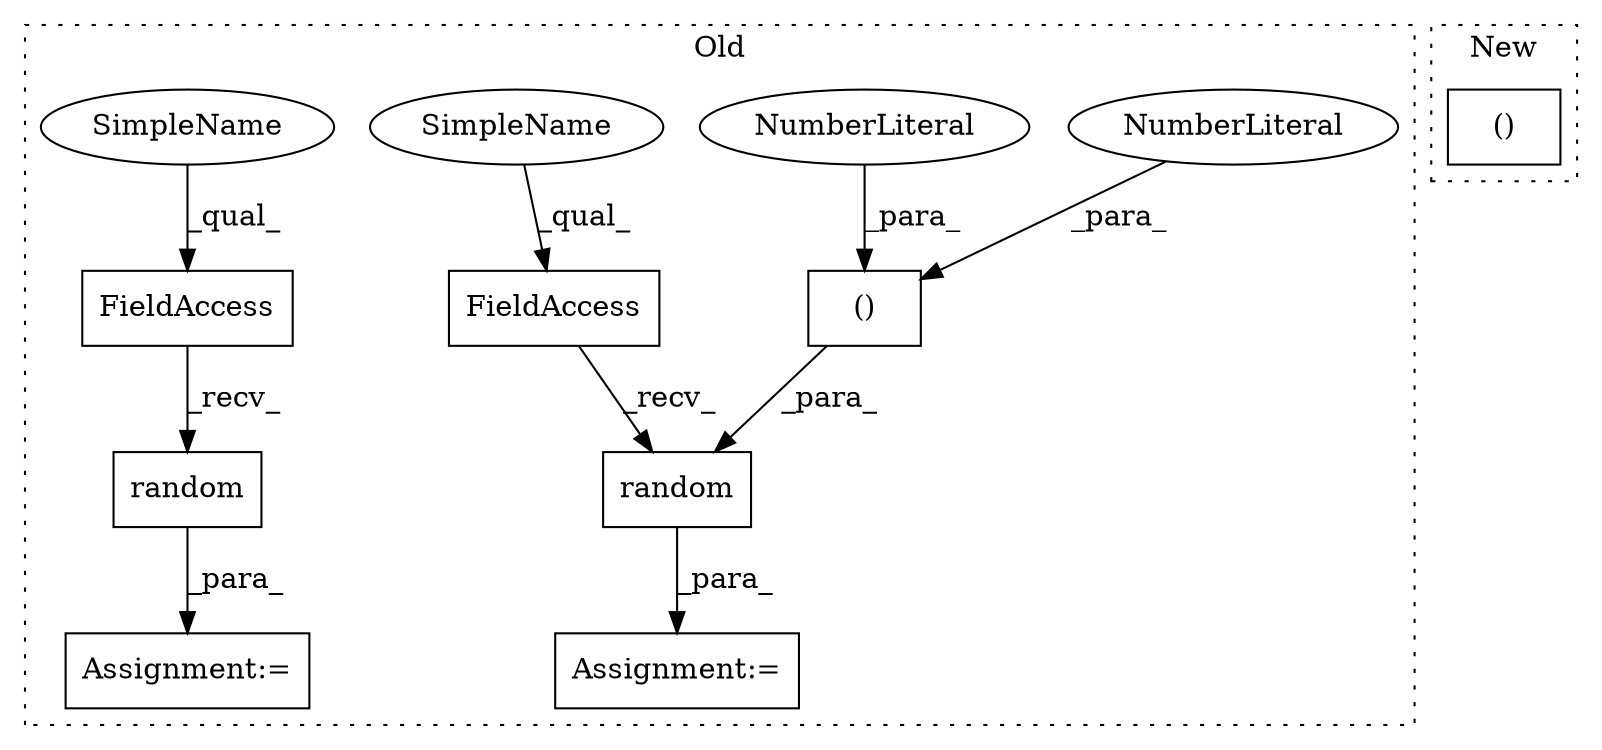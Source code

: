 digraph G {
subgraph cluster0 {
1 [label="random" a="32" s="42625,42643" l="7,1" shape="box"];
3 [label="Assignment:=" a="7" s="42611" l="1" shape="box"];
4 [label="FieldAccess" a="22" s="42612" l="12" shape="box"];
5 [label="()" a="106" s="42364" l="57" shape="box"];
6 [label="NumberLiteral" a="34" s="42364" l="1" shape="ellipse"];
7 [label="FieldAccess" a="22" s="42662" l="12" shape="box"];
8 [label="NumberLiteral" a="34" s="42406" l="1" shape="ellipse"];
9 [label="random" a="32" s="42675,42694" l="7,1" shape="box"];
10 [label="Assignment:=" a="7" s="42660" l="1" shape="box"];
11 [label="SimpleName" a="42" s="42612" l="5" shape="ellipse"];
12 [label="SimpleName" a="42" s="42662" l="5" shape="ellipse"];
label = "Old";
style="dotted";
}
subgraph cluster1 {
2 [label="()" a="106" s="40386" l="164" shape="box"];
label = "New";
style="dotted";
}
1 -> 3 [label="_para_"];
4 -> 1 [label="_recv_"];
5 -> 1 [label="_para_"];
6 -> 5 [label="_para_"];
7 -> 9 [label="_recv_"];
8 -> 5 [label="_para_"];
9 -> 10 [label="_para_"];
11 -> 4 [label="_qual_"];
12 -> 7 [label="_qual_"];
}